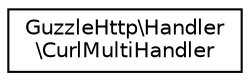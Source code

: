 digraph "Graphical Class Hierarchy"
{
  edge [fontname="Helvetica",fontsize="10",labelfontname="Helvetica",labelfontsize="10"];
  node [fontname="Helvetica",fontsize="10",shape=record];
  rankdir="LR";
  Node0 [label="GuzzleHttp\\Handler\l\\CurlMultiHandler",height=0.2,width=0.4,color="black", fillcolor="white", style="filled",URL="$classGuzzleHttp_1_1Handler_1_1CurlMultiHandler.html"];
}
